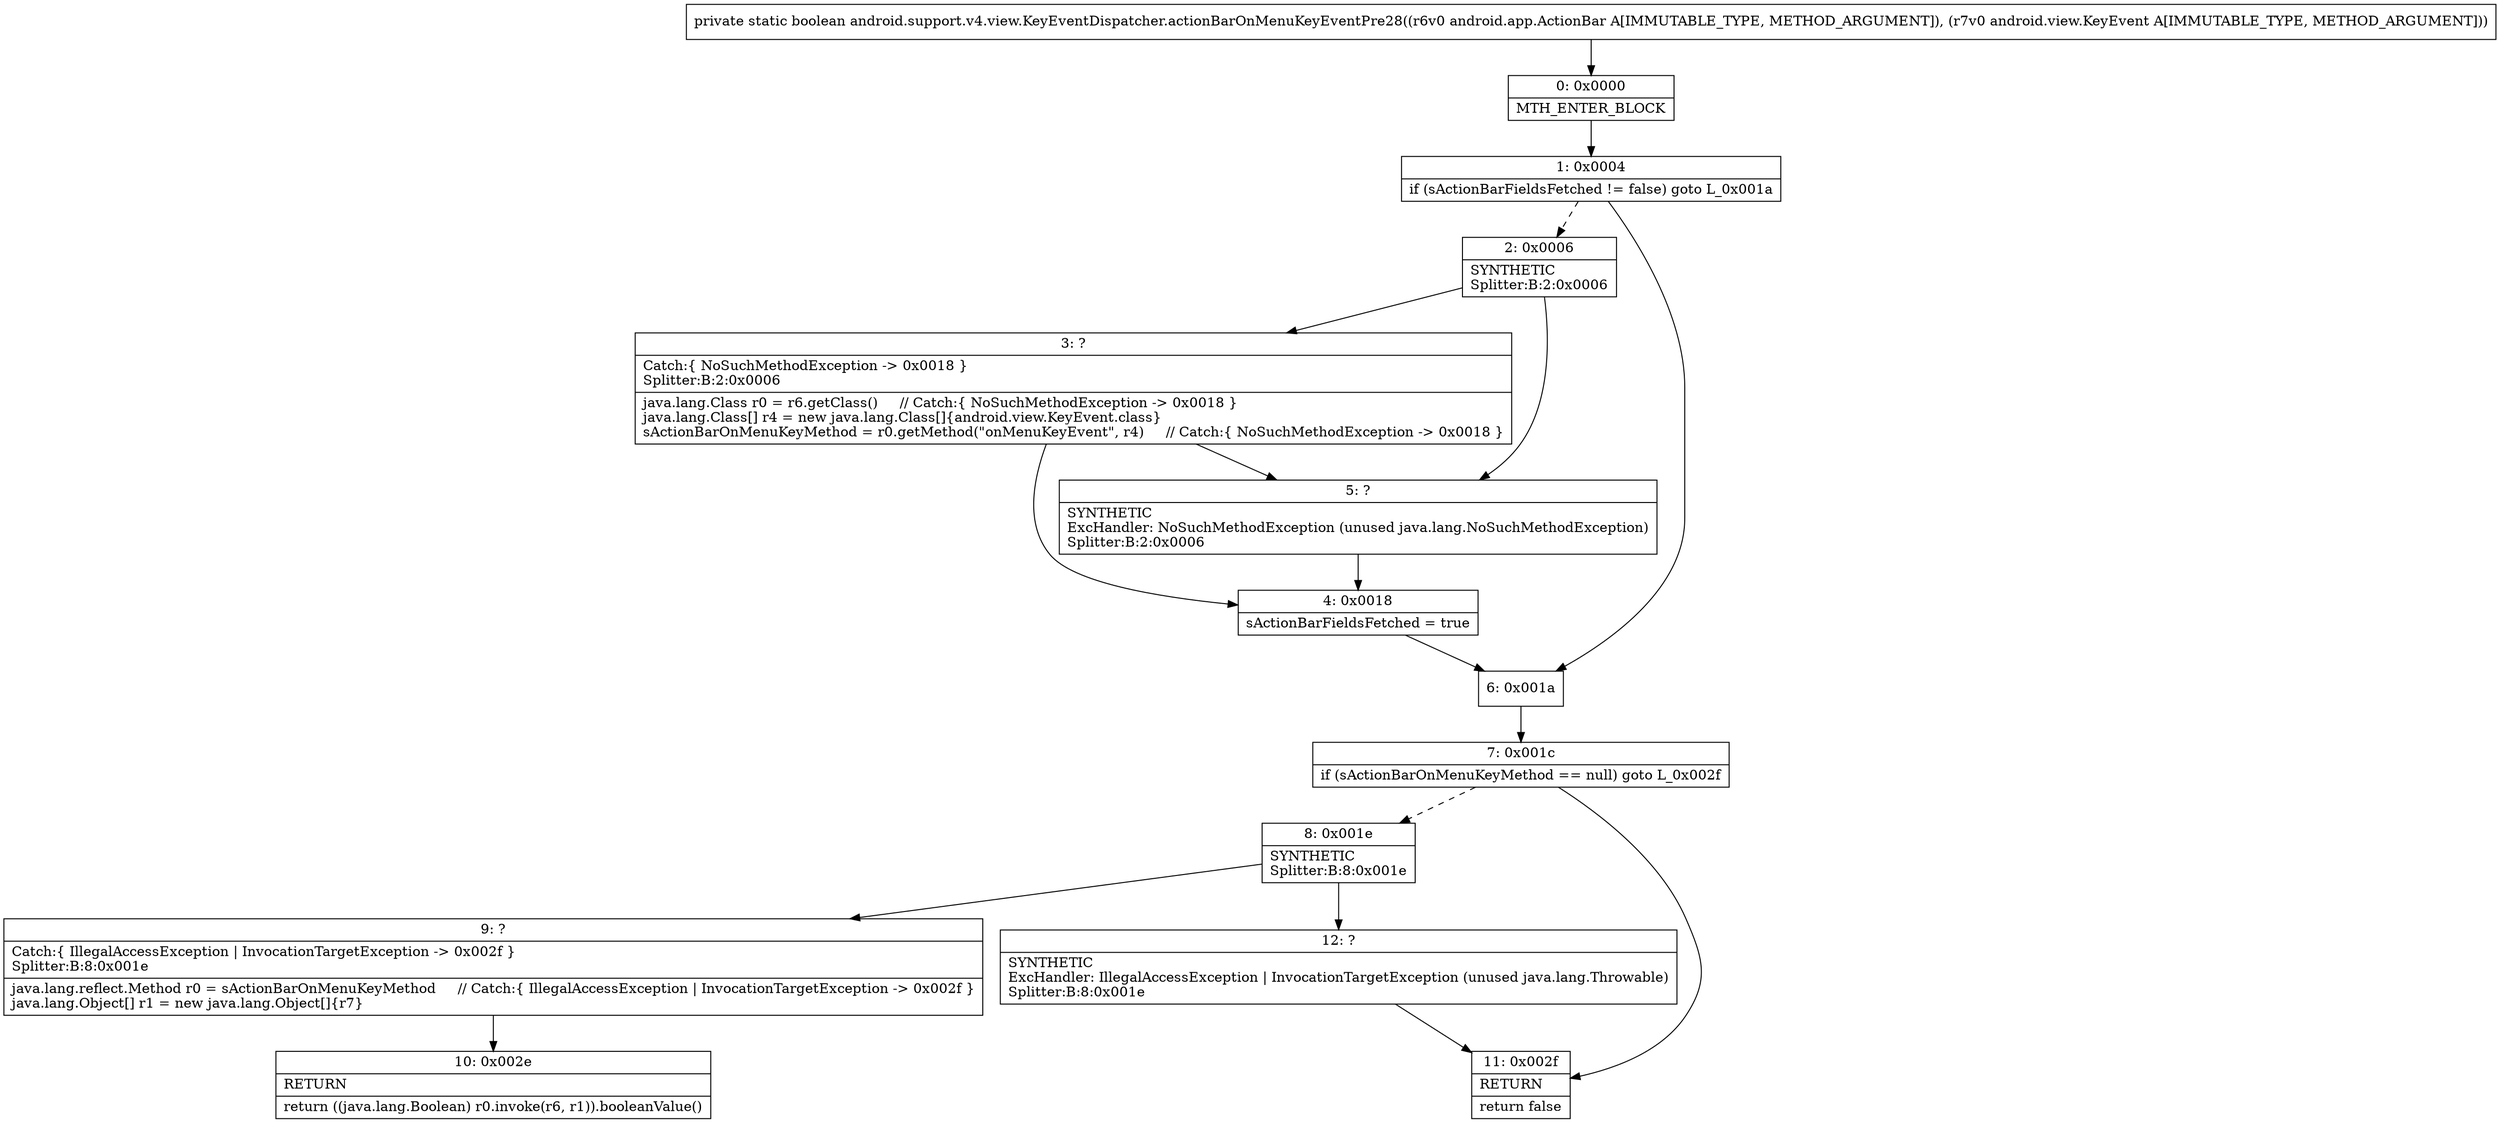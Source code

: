 digraph "CFG forandroid.support.v4.view.KeyEventDispatcher.actionBarOnMenuKeyEventPre28(Landroid\/app\/ActionBar;Landroid\/view\/KeyEvent;)Z" {
Node_0 [shape=record,label="{0\:\ 0x0000|MTH_ENTER_BLOCK\l}"];
Node_1 [shape=record,label="{1\:\ 0x0004|if (sActionBarFieldsFetched != false) goto L_0x001a\l}"];
Node_2 [shape=record,label="{2\:\ 0x0006|SYNTHETIC\lSplitter:B:2:0x0006\l}"];
Node_3 [shape=record,label="{3\:\ ?|Catch:\{ NoSuchMethodException \-\> 0x0018 \}\lSplitter:B:2:0x0006\l|java.lang.Class r0 = r6.getClass()     \/\/ Catch:\{ NoSuchMethodException \-\> 0x0018 \}\ljava.lang.Class[] r4 = new java.lang.Class[]\{android.view.KeyEvent.class\}\lsActionBarOnMenuKeyMethod = r0.getMethod(\"onMenuKeyEvent\", r4)     \/\/ Catch:\{ NoSuchMethodException \-\> 0x0018 \}\l}"];
Node_4 [shape=record,label="{4\:\ 0x0018|sActionBarFieldsFetched = true\l}"];
Node_5 [shape=record,label="{5\:\ ?|SYNTHETIC\lExcHandler: NoSuchMethodException (unused java.lang.NoSuchMethodException)\lSplitter:B:2:0x0006\l}"];
Node_6 [shape=record,label="{6\:\ 0x001a}"];
Node_7 [shape=record,label="{7\:\ 0x001c|if (sActionBarOnMenuKeyMethod == null) goto L_0x002f\l}"];
Node_8 [shape=record,label="{8\:\ 0x001e|SYNTHETIC\lSplitter:B:8:0x001e\l}"];
Node_9 [shape=record,label="{9\:\ ?|Catch:\{ IllegalAccessException \| InvocationTargetException \-\> 0x002f \}\lSplitter:B:8:0x001e\l|java.lang.reflect.Method r0 = sActionBarOnMenuKeyMethod     \/\/ Catch:\{ IllegalAccessException \| InvocationTargetException \-\> 0x002f \}\ljava.lang.Object[] r1 = new java.lang.Object[]\{r7\}\l}"];
Node_10 [shape=record,label="{10\:\ 0x002e|RETURN\l|return ((java.lang.Boolean) r0.invoke(r6, r1)).booleanValue()\l}"];
Node_11 [shape=record,label="{11\:\ 0x002f|RETURN\l|return false\l}"];
Node_12 [shape=record,label="{12\:\ ?|SYNTHETIC\lExcHandler: IllegalAccessException \| InvocationTargetException (unused java.lang.Throwable)\lSplitter:B:8:0x001e\l}"];
MethodNode[shape=record,label="{private static boolean android.support.v4.view.KeyEventDispatcher.actionBarOnMenuKeyEventPre28((r6v0 android.app.ActionBar A[IMMUTABLE_TYPE, METHOD_ARGUMENT]), (r7v0 android.view.KeyEvent A[IMMUTABLE_TYPE, METHOD_ARGUMENT])) }"];
MethodNode -> Node_0;
Node_0 -> Node_1;
Node_1 -> Node_2[style=dashed];
Node_1 -> Node_6;
Node_2 -> Node_3;
Node_2 -> Node_5;
Node_3 -> Node_4;
Node_3 -> Node_5;
Node_4 -> Node_6;
Node_5 -> Node_4;
Node_6 -> Node_7;
Node_7 -> Node_8[style=dashed];
Node_7 -> Node_11;
Node_8 -> Node_9;
Node_8 -> Node_12;
Node_9 -> Node_10;
Node_12 -> Node_11;
}

